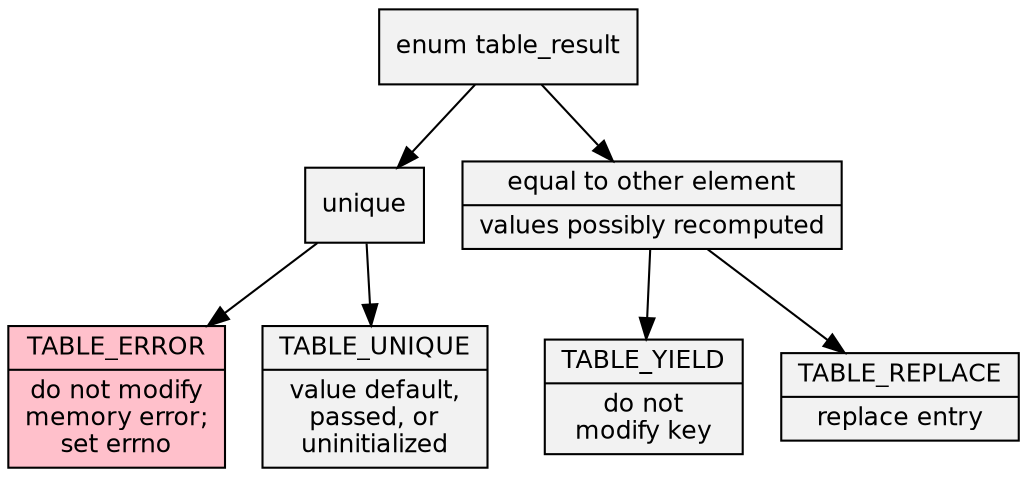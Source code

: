 digraph {
	graph [truecolor=true, bgcolor=transparent];
	node [shape=record, style=filled, fillcolor=Grey95];
	fontname = "Bitstream Vera Sans";
	fontsize = 12;
	node [fontname = "Bitstream Vera Sans", fontsize = 12];
	edge [fontname = "Bitstream Vera Sans" fontsize = 12];
	put [label="enum table_result"];
	put -> unique;
	unique -> error;
	unique -> grow;
	put -> equal;
	equal -> yield;
	equal -> replace;
	//replace -> key;
	//replace -> value;
	//replace -> both;
	error [label="{TABLE_ERROR|do not modify\nmemory error;\nset errno}", fillcolor="Pink"];
	equal [label="{equal to other element|values possibly recomputed}"];
	grow [label="{TABLE_UNIQUE|value default,\npassed, or\nuninitialized}"];
	yield [label="{TABLE_YIELD|do not\nmodify key}"];
	//key [label="{REPLACE_KEY|not implemented}", color=Grey, fontcolor=Grey];
	//value [label="{REPLACE_VALUE|not implemented}", color=Grey, fontcolor=Grey];
	//both [label="REPLACE"];
	replace [label="{TABLE_REPLACE|replace entry}"];
}
